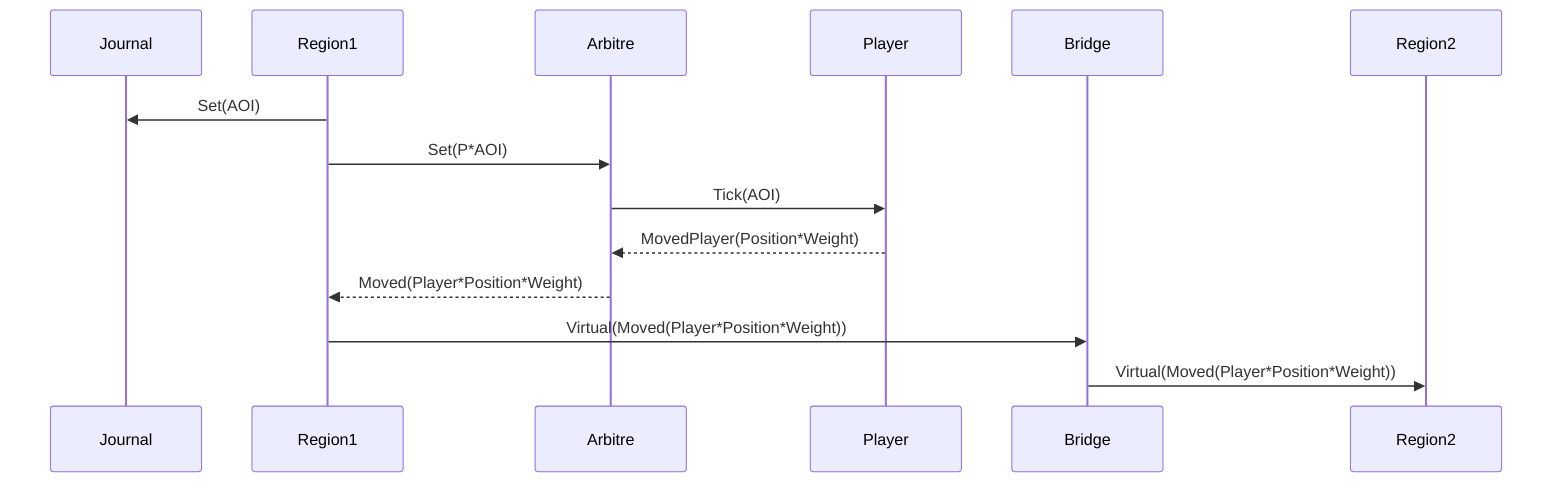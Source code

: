 sequenceDiagram
    participant Journal
    participant Region1
    participant Arbitre
    participant Player
    participant Bridge
    participant Region2


Region1  ->>  Journal:Set(AOI)
Region1  ->>  Arbitre:Set(P*AOI)
Arbitre  ->>  Player:Tick(AOI)
Player   -->> Arbitre:MovedPlayer(Position*Weight)
Arbitre  -->> Region1:Moved(Player*Position*Weight)
Region1  ->>  Bridge:Virtual(Moved(Player*Position*Weight))
Bridge   ->>  Region2:Virtual(Moved(Player*Position*Weight))
